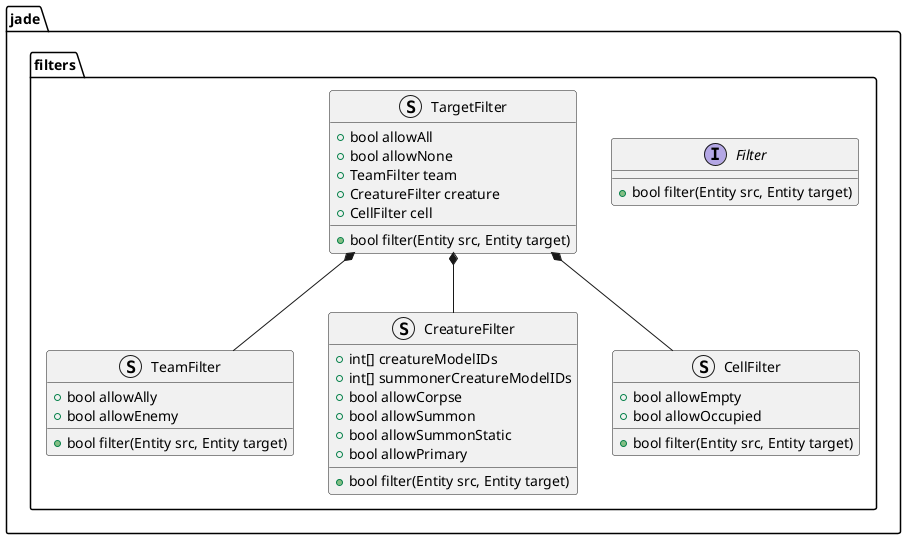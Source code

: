 @startuml filters
package jade.filters {
	interface Filter {
		+bool filter(Entity src, Entity target)
	}
	struct TargetFilter {
		+bool allowAll
		+bool allowNone
		+TeamFilter team
		+CreatureFilter creature
		+CellFilter cell
		+bool filter(Entity src, Entity target)
	}

	struct TeamFilter {
		+bool allowAlly
		+bool allowEnemy
		+bool filter(Entity src, Entity target)
	}

	struct CreatureFilter {
		+int[] creatureModelIDs
		+int[] summonerCreatureModelIDs
		+bool allowCorpse
		+bool allowSummon
		+bool allowSummonStatic
		+bool allowPrimary
		+bool filter(Entity src, Entity target)
	}

	struct CellFilter {
		+bool allowEmpty
		+bool allowOccupied
		+bool filter(Entity src, Entity target)
	}
	TargetFilter *-- TeamFilter
	TargetFilter *-- CreatureFilter
	TargetFilter *-- CellFilter
}
@enduml
